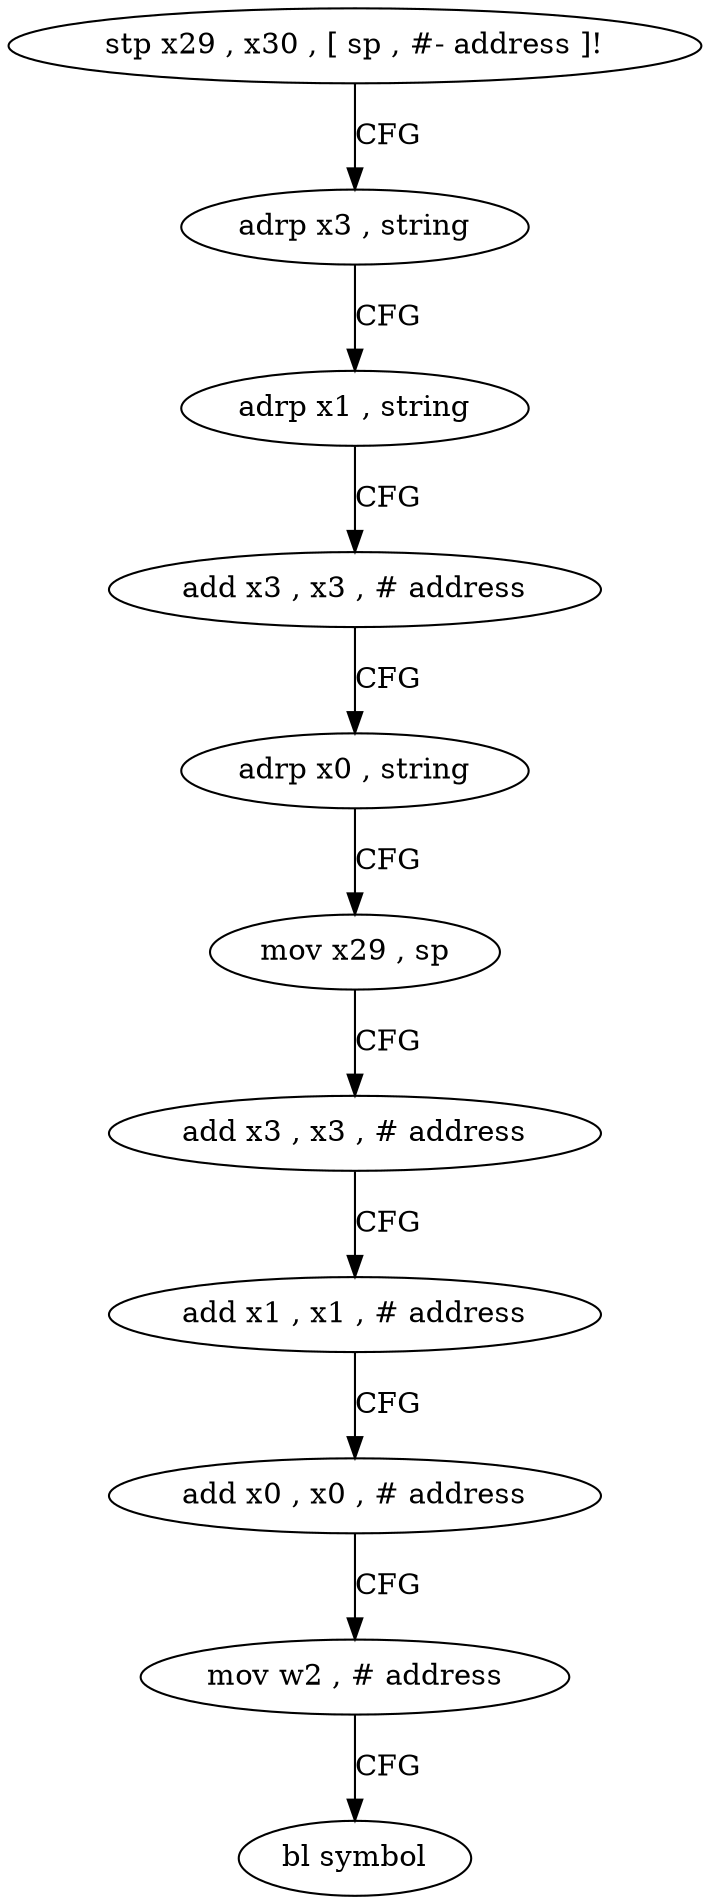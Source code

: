 digraph "func" {
"4208376" [label = "stp x29 , x30 , [ sp , #- address ]!" ]
"4208380" [label = "adrp x3 , string" ]
"4208384" [label = "adrp x1 , string" ]
"4208388" [label = "add x3 , x3 , # address" ]
"4208392" [label = "adrp x0 , string" ]
"4208396" [label = "mov x29 , sp" ]
"4208400" [label = "add x3 , x3 , # address" ]
"4208404" [label = "add x1 , x1 , # address" ]
"4208408" [label = "add x0 , x0 , # address" ]
"4208412" [label = "mov w2 , # address" ]
"4208416" [label = "bl symbol" ]
"4208376" -> "4208380" [ label = "CFG" ]
"4208380" -> "4208384" [ label = "CFG" ]
"4208384" -> "4208388" [ label = "CFG" ]
"4208388" -> "4208392" [ label = "CFG" ]
"4208392" -> "4208396" [ label = "CFG" ]
"4208396" -> "4208400" [ label = "CFG" ]
"4208400" -> "4208404" [ label = "CFG" ]
"4208404" -> "4208408" [ label = "CFG" ]
"4208408" -> "4208412" [ label = "CFG" ]
"4208412" -> "4208416" [ label = "CFG" ]
}
